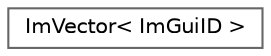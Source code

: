 digraph "Graphical Class Hierarchy"
{
 // LATEX_PDF_SIZE
  bgcolor="transparent";
  edge [fontname=Helvetica,fontsize=10,labelfontname=Helvetica,labelfontsize=10];
  node [fontname=Helvetica,fontsize=10,shape=box,height=0.2,width=0.4];
  rankdir="LR";
  Node0 [label="ImVector\< ImGuiID \>",height=0.2,width=0.4,color="grey40", fillcolor="white", style="filled",URL="$struct_im_vector.html",tooltip=" "];
}
